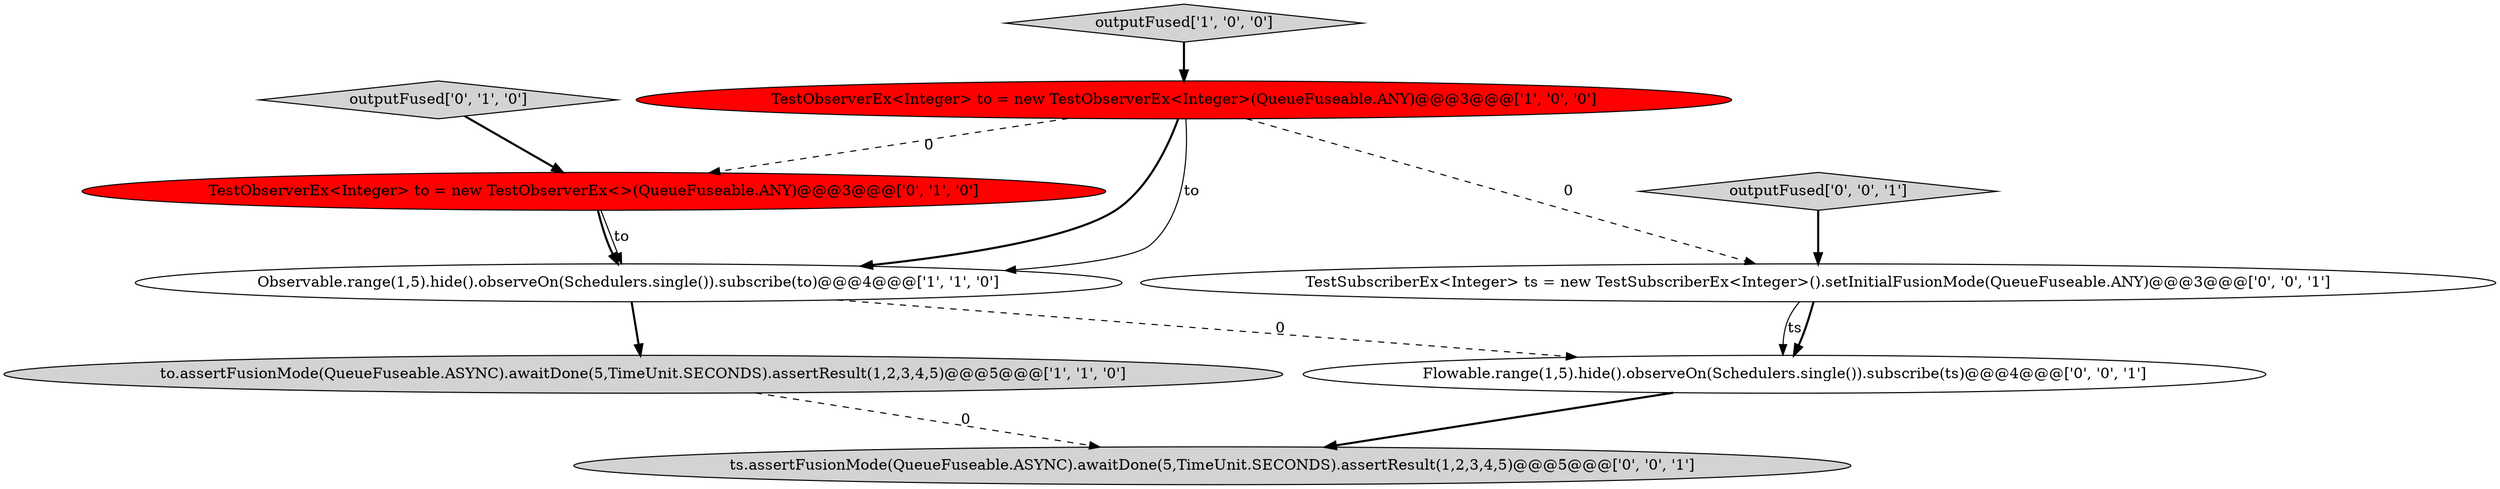 digraph {
4 [style = filled, label = "outputFused['0', '1', '0']", fillcolor = lightgray, shape = diamond image = "AAA0AAABBB2BBB"];
6 [style = filled, label = "Flowable.range(1,5).hide().observeOn(Schedulers.single()).subscribe(ts)@@@4@@@['0', '0', '1']", fillcolor = white, shape = ellipse image = "AAA0AAABBB3BBB"];
8 [style = filled, label = "ts.assertFusionMode(QueueFuseable.ASYNC).awaitDone(5,TimeUnit.SECONDS).assertResult(1,2,3,4,5)@@@5@@@['0', '0', '1']", fillcolor = lightgray, shape = ellipse image = "AAA0AAABBB3BBB"];
0 [style = filled, label = "to.assertFusionMode(QueueFuseable.ASYNC).awaitDone(5,TimeUnit.SECONDS).assertResult(1,2,3,4,5)@@@5@@@['1', '1', '0']", fillcolor = lightgray, shape = ellipse image = "AAA0AAABBB1BBB"];
2 [style = filled, label = "TestObserverEx<Integer> to = new TestObserverEx<Integer>(QueueFuseable.ANY)@@@3@@@['1', '0', '0']", fillcolor = red, shape = ellipse image = "AAA1AAABBB1BBB"];
5 [style = filled, label = "TestObserverEx<Integer> to = new TestObserverEx<>(QueueFuseable.ANY)@@@3@@@['0', '1', '0']", fillcolor = red, shape = ellipse image = "AAA1AAABBB2BBB"];
9 [style = filled, label = "TestSubscriberEx<Integer> ts = new TestSubscriberEx<Integer>().setInitialFusionMode(QueueFuseable.ANY)@@@3@@@['0', '0', '1']", fillcolor = white, shape = ellipse image = "AAA0AAABBB3BBB"];
1 [style = filled, label = "outputFused['1', '0', '0']", fillcolor = lightgray, shape = diamond image = "AAA0AAABBB1BBB"];
7 [style = filled, label = "outputFused['0', '0', '1']", fillcolor = lightgray, shape = diamond image = "AAA0AAABBB3BBB"];
3 [style = filled, label = "Observable.range(1,5).hide().observeOn(Schedulers.single()).subscribe(to)@@@4@@@['1', '1', '0']", fillcolor = white, shape = ellipse image = "AAA0AAABBB1BBB"];
5->3 [style = bold, label=""];
6->8 [style = bold, label=""];
7->9 [style = bold, label=""];
0->8 [style = dashed, label="0"];
9->6 [style = solid, label="ts"];
2->5 [style = dashed, label="0"];
1->2 [style = bold, label=""];
3->6 [style = dashed, label="0"];
2->3 [style = solid, label="to"];
5->3 [style = solid, label="to"];
2->9 [style = dashed, label="0"];
4->5 [style = bold, label=""];
3->0 [style = bold, label=""];
2->3 [style = bold, label=""];
9->6 [style = bold, label=""];
}
